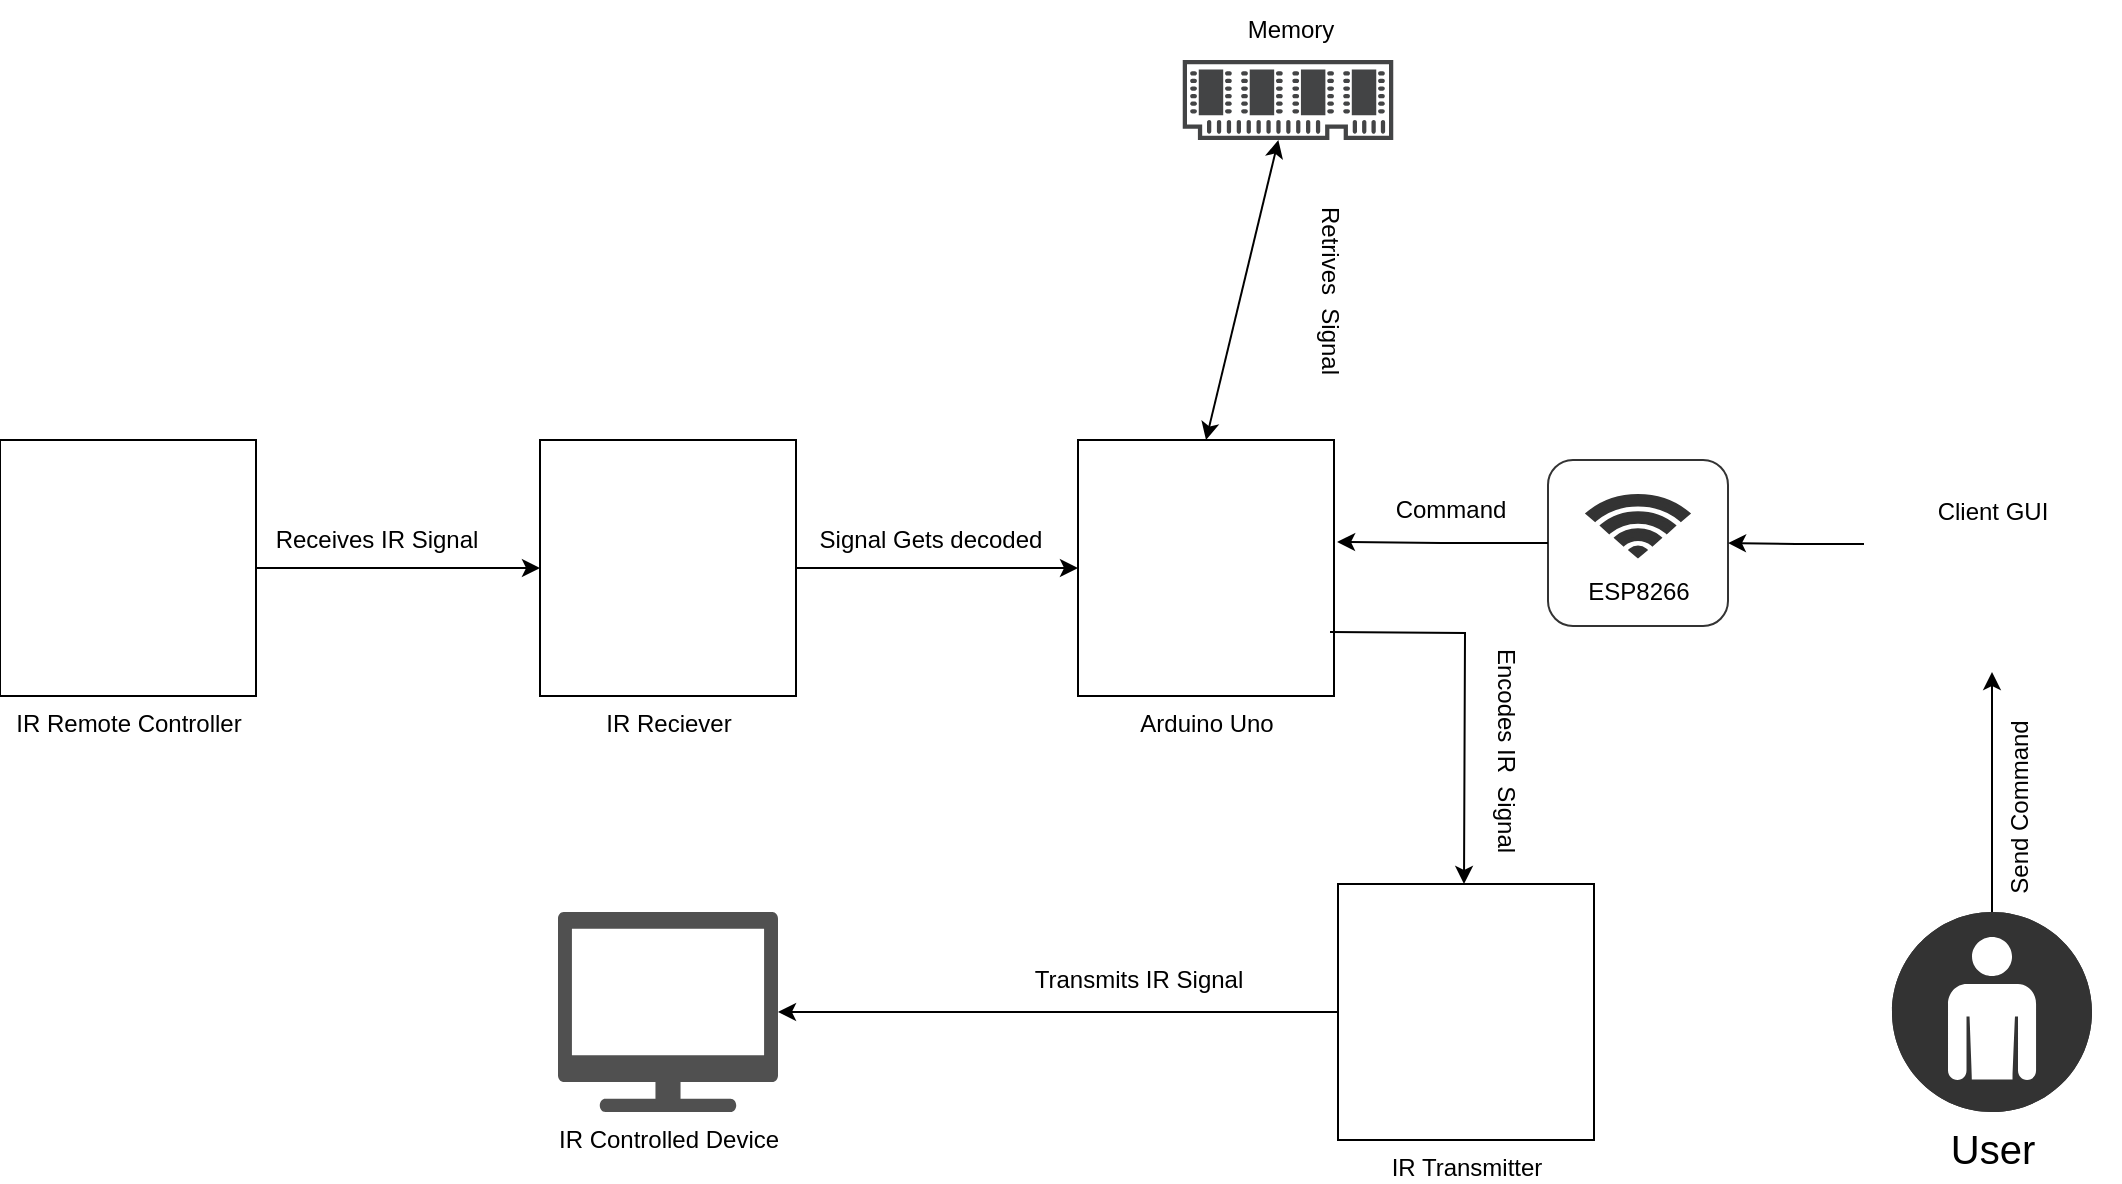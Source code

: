 <mxfile version="20.8.20" type="github">
  <diagram name="Page-1" id="PtQWVpbONN_IYpuJr706">
    <mxGraphModel dx="1760" dy="1994" grid="1" gridSize="10" guides="1" tooltips="1" connect="1" arrows="1" fold="1" page="1" pageScale="1" pageWidth="850" pageHeight="1100" math="0" shadow="0">
      <root>
        <mxCell id="0" />
        <mxCell id="1" parent="0" />
        <mxCell id="Wpa-RsL2ljYjHo5LuCvC-8" style="edgeStyle=orthogonalEdgeStyle;rounded=0;orthogonalLoop=1;jettySize=auto;html=1;" edge="1" parent="1" source="Wpa-RsL2ljYjHo5LuCvC-1" target="Wpa-RsL2ljYjHo5LuCvC-6">
          <mxGeometry relative="1" as="geometry" />
        </mxCell>
        <mxCell id="Wpa-RsL2ljYjHo5LuCvC-1" value="IR Remote Controller" style="shape=image;html=1;verticalAlign=top;verticalLabelPosition=bottom;labelBackgroundColor=#ffffff;imageAspect=0;aspect=fixed;image=https://cdn0.iconfinder.com/data/icons/electronics-line-style/64/Remote-128.png;rotation=0;imageBorder=default;" vertex="1" parent="1">
          <mxGeometry y="200" width="128" height="128" as="geometry" />
        </mxCell>
        <mxCell id="Wpa-RsL2ljYjHo5LuCvC-22" style="edgeStyle=orthogonalEdgeStyle;rounded=0;orthogonalLoop=1;jettySize=auto;html=1;exitX=1;exitY=0.75;exitDx=0;exitDy=0;entryX=0.5;entryY=0;entryDx=0;entryDy=0;" edge="1" parent="1">
          <mxGeometry relative="1" as="geometry">
            <mxPoint x="665" y="296" as="sourcePoint" />
            <mxPoint x="732" y="422" as="targetPoint" />
          </mxGeometry>
        </mxCell>
        <mxCell id="Wpa-RsL2ljYjHo5LuCvC-4" value="Arduino Uno" style="shape=image;html=1;verticalAlign=top;verticalLabelPosition=bottom;labelBackgroundColor=#ffffff;imageAspect=0;aspect=fixed;image=https://cdn2.iconfinder.com/data/icons/electronic-13/480/3-electronic-arduino-chipset-icon-2-128.png;imageBorder=default;" vertex="1" parent="1">
          <mxGeometry x="539" y="200" width="128" height="128" as="geometry" />
        </mxCell>
        <mxCell id="Wpa-RsL2ljYjHo5LuCvC-10" style="edgeStyle=orthogonalEdgeStyle;rounded=0;orthogonalLoop=1;jettySize=auto;html=1;exitX=1;exitY=0.5;exitDx=0;exitDy=0;entryX=0;entryY=0.5;entryDx=0;entryDy=0;" edge="1" parent="1" source="Wpa-RsL2ljYjHo5LuCvC-6" target="Wpa-RsL2ljYjHo5LuCvC-4">
          <mxGeometry relative="1" as="geometry" />
        </mxCell>
        <mxCell id="Wpa-RsL2ljYjHo5LuCvC-6" value="IR Reciever" style="shape=image;html=1;verticalAlign=top;verticalLabelPosition=bottom;labelBackgroundColor=#ffffff;imageAspect=0;aspect=fixed;image=https://cdn2.iconfinder.com/data/icons/electronic-13/480/6-electronic-led-icon-2-128.png;imageBorder=default;" vertex="1" parent="1">
          <mxGeometry x="270" y="200" width="128" height="128" as="geometry" />
        </mxCell>
        <mxCell id="Wpa-RsL2ljYjHo5LuCvC-11" value="Signal Gets decoded" style="text;html=1;align=center;verticalAlign=middle;resizable=0;points=[];autosize=1;strokeColor=none;fillColor=none;" vertex="1" parent="1">
          <mxGeometry x="400" y="235" width="130" height="30" as="geometry" />
        </mxCell>
        <mxCell id="Wpa-RsL2ljYjHo5LuCvC-13" value="" style="sketch=0;pointerEvents=1;shadow=0;dashed=0;html=1;strokeColor=none;fillColor=#434445;aspect=fixed;labelPosition=center;verticalLabelPosition=bottom;verticalAlign=top;align=center;outlineConnect=0;shape=mxgraph.vvd.memory;" vertex="1" parent="1">
          <mxGeometry x="591.37" y="10" width="105.26" height="40" as="geometry" />
        </mxCell>
        <mxCell id="Wpa-RsL2ljYjHo5LuCvC-16" value="Send Command" style="text;html=1;align=center;verticalAlign=middle;resizable=0;points=[];autosize=1;strokeColor=none;fillColor=none;rotation=-90;" vertex="1" parent="1">
          <mxGeometry x="955" y="369" width="110" height="30" as="geometry" />
        </mxCell>
        <mxCell id="Wpa-RsL2ljYjHo5LuCvC-26" style="edgeStyle=orthogonalEdgeStyle;rounded=0;orthogonalLoop=1;jettySize=auto;html=1;" edge="1" parent="1" source="Wpa-RsL2ljYjHo5LuCvC-24" target="Wpa-RsL2ljYjHo5LuCvC-25">
          <mxGeometry relative="1" as="geometry" />
        </mxCell>
        <mxCell id="Wpa-RsL2ljYjHo5LuCvC-24" value="IR Transmitter" style="shape=image;html=1;verticalAlign=top;verticalLabelPosition=bottom;labelBackgroundColor=#ffffff;imageAspect=0;aspect=fixed;image=https://cdn2.iconfinder.com/data/icons/electronic-13/480/6-electronic-led-icon-2-128.png;imageBorder=default;" vertex="1" parent="1">
          <mxGeometry x="669" y="422" width="128" height="128" as="geometry" />
        </mxCell>
        <mxCell id="Wpa-RsL2ljYjHo5LuCvC-25" value="IR Controlled Device" style="sketch=0;pointerEvents=1;shadow=0;dashed=0;html=1;strokeColor=none;fillColor=#505050;labelPosition=center;verticalLabelPosition=bottom;verticalAlign=top;outlineConnect=0;align=center;shape=mxgraph.office.devices.tv;" vertex="1" parent="1">
          <mxGeometry x="279" y="436" width="110" height="100" as="geometry" />
        </mxCell>
        <mxCell id="Wpa-RsL2ljYjHo5LuCvC-27" value="Transmits IR Signal" style="text;html=1;align=center;verticalAlign=middle;resizable=0;points=[];autosize=1;strokeColor=none;fillColor=none;" vertex="1" parent="1">
          <mxGeometry x="504" y="455" width="130" height="30" as="geometry" />
        </mxCell>
        <mxCell id="Wpa-RsL2ljYjHo5LuCvC-30" value="Receives IR Signal" style="text;html=1;align=center;verticalAlign=middle;resizable=0;points=[];autosize=1;strokeColor=none;fillColor=none;" vertex="1" parent="1">
          <mxGeometry x="128" y="235" width="120" height="30" as="geometry" />
        </mxCell>
        <mxCell id="Wpa-RsL2ljYjHo5LuCvC-77" style="edgeStyle=orthogonalEdgeStyle;rounded=0;orthogonalLoop=1;jettySize=auto;html=1;exitX=0.5;exitY=0;exitDx=0;exitDy=0;exitPerimeter=0;entryX=0.5;entryY=1;entryDx=0;entryDy=0;fontSize=12;" edge="1" parent="1" source="Wpa-RsL2ljYjHo5LuCvC-36" target="Wpa-RsL2ljYjHo5LuCvC-34">
          <mxGeometry relative="1" as="geometry" />
        </mxCell>
        <mxCell id="Wpa-RsL2ljYjHo5LuCvC-36" value="&lt;font style=&quot;font-size: 20px;&quot;&gt;User&lt;/font&gt;" style="fillColor=#333333;verticalLabelPosition=bottom;sketch=0;html=1;strokeColor=#ffffff;verticalAlign=top;align=center;points=[[0.145,0.145,0],[0.5,0,0],[0.855,0.145,0],[1,0.5,0],[0.855,0.855,0],[0.5,1,0],[0.145,0.855,0],[0,0.5,0]];pointerEvents=1;shape=mxgraph.cisco_safe.compositeIcon;bgIcon=ellipse;resIcon=mxgraph.cisco_safe.capability.user;" vertex="1" parent="1">
          <mxGeometry x="946" y="436" width="100" height="100" as="geometry" />
        </mxCell>
        <mxCell id="Wpa-RsL2ljYjHo5LuCvC-54" value="Memory" style="text;html=1;align=center;verticalAlign=middle;resizable=0;points=[];autosize=1;strokeColor=none;fillColor=none;fontSize=12;" vertex="1" parent="1">
          <mxGeometry x="610" y="-20" width="70" height="30" as="geometry" />
        </mxCell>
        <mxCell id="Wpa-RsL2ljYjHo5LuCvC-60" value="" style="group" vertex="1" connectable="0" parent="1">
          <mxGeometry x="774" y="210" width="90" height="83" as="geometry" />
        </mxCell>
        <mxCell id="Wpa-RsL2ljYjHo5LuCvC-57" value="" style="html=1;verticalLabelPosition=bottom;align=center;labelBackgroundColor=#ffffff;verticalAlign=top;strokeWidth=2;strokeColor=#333333;shadow=0;dashed=0;shape=mxgraph.ios7.icons.wifi;pointerEvents=1;fontSize=12;fillColor=#333333;movable=1;resizable=1;rotatable=1;deletable=1;editable=1;locked=0;connectable=1;" vertex="1" parent="Wpa-RsL2ljYjHo5LuCvC-60">
          <mxGeometry x="20" y="18" width="50" height="30" as="geometry" />
        </mxCell>
        <mxCell id="Wpa-RsL2ljYjHo5LuCvC-58" value="" style="rounded=1;whiteSpace=wrap;html=1;strokeColor=#333333;fontSize=12;fillColor=none;movable=1;resizable=1;rotatable=1;deletable=1;editable=1;locked=0;connectable=1;" vertex="1" parent="Wpa-RsL2ljYjHo5LuCvC-60">
          <mxGeometry width="90" height="83" as="geometry" />
        </mxCell>
        <mxCell id="Wpa-RsL2ljYjHo5LuCvC-59" value="&lt;span id=&quot;docs-internal-guid-68e5acaf-7fff-2402-3c45-6078d69f52d8&quot;&gt;&lt;/span&gt;&lt;span id=&quot;docs-internal-guid-68e5acaf-7fff-2402-3c45-6078d69f52d8&quot;&gt;&lt;/span&gt;ESP8266&lt;br&gt;" style="text;html=1;align=center;verticalAlign=middle;resizable=1;points=[];autosize=1;strokeColor=none;fillColor=none;fontSize=12;movable=1;rotatable=1;deletable=1;editable=1;locked=0;connectable=1;" vertex="1" parent="Wpa-RsL2ljYjHo5LuCvC-60">
          <mxGeometry x="10" y="51" width="70" height="30" as="geometry" />
        </mxCell>
        <mxCell id="Wpa-RsL2ljYjHo5LuCvC-65" value="" style="endArrow=classic;startArrow=classic;html=1;rounded=0;fontSize=12;exitX=0.5;exitY=0;exitDx=0;exitDy=0;" edge="1" parent="1" source="Wpa-RsL2ljYjHo5LuCvC-4" target="Wpa-RsL2ljYjHo5LuCvC-13">
          <mxGeometry width="50" height="50" relative="1" as="geometry">
            <mxPoint x="860" y="260" as="sourcePoint" />
            <mxPoint x="910" y="210" as="targetPoint" />
          </mxGeometry>
        </mxCell>
        <mxCell id="Wpa-RsL2ljYjHo5LuCvC-66" value="Retrives&amp;nbsp; Signal" style="text;html=1;align=center;verticalAlign=middle;resizable=0;points=[];autosize=1;strokeColor=none;fillColor=none;rotation=90;" vertex="1" parent="1">
          <mxGeometry x="610" y="110" width="110" height="30" as="geometry" />
        </mxCell>
        <mxCell id="Wpa-RsL2ljYjHo5LuCvC-67" value="Encodes IR&amp;nbsp; Signal" style="text;html=1;align=center;verticalAlign=middle;resizable=0;points=[];autosize=1;strokeColor=none;fillColor=none;rotation=90;" vertex="1" parent="1">
          <mxGeometry x="688" y="340" width="130" height="30" as="geometry" />
        </mxCell>
        <mxCell id="Wpa-RsL2ljYjHo5LuCvC-68" style="edgeStyle=orthogonalEdgeStyle;rounded=0;orthogonalLoop=1;jettySize=auto;html=1;entryX=1.012;entryY=0.398;entryDx=0;entryDy=0;entryPerimeter=0;fontSize=12;" edge="1" parent="1" source="Wpa-RsL2ljYjHo5LuCvC-58" target="Wpa-RsL2ljYjHo5LuCvC-4">
          <mxGeometry relative="1" as="geometry" />
        </mxCell>
        <mxCell id="Wpa-RsL2ljYjHo5LuCvC-69" value="&lt;font style=&quot;font-size: 12px;&quot;&gt;Command&lt;/font&gt;" style="text;html=1;align=center;verticalAlign=middle;resizable=0;points=[];autosize=1;strokeColor=none;fillColor=none;fontSize=12;" vertex="1" parent="1">
          <mxGeometry x="685" y="220" width="80" height="30" as="geometry" />
        </mxCell>
        <mxCell id="Wpa-RsL2ljYjHo5LuCvC-75" value="" style="group" vertex="1" connectable="0" parent="1">
          <mxGeometry x="932" y="188" width="128" height="128" as="geometry" />
        </mxCell>
        <mxCell id="Wpa-RsL2ljYjHo5LuCvC-34" value="" style="shape=image;html=1;verticalAlign=top;verticalLabelPosition=bottom;labelBackgroundColor=#ffffff;imageAspect=0;aspect=fixed;image=https://cdn4.iconfinder.com/data/icons/48-bubbles/48/29.Mac-128.png;strokeColor=#000000;" vertex="1" parent="Wpa-RsL2ljYjHo5LuCvC-75">
          <mxGeometry width="128" height="128" as="geometry" />
        </mxCell>
        <mxCell id="Wpa-RsL2ljYjHo5LuCvC-72" value="Client GUI" style="text;html=1;align=center;verticalAlign=middle;resizable=0;points=[];autosize=1;strokeColor=none;fillColor=none;fontSize=12;" vertex="1" parent="Wpa-RsL2ljYjHo5LuCvC-75">
          <mxGeometry x="24" y="33" width="80" height="30" as="geometry" />
        </mxCell>
        <mxCell id="Wpa-RsL2ljYjHo5LuCvC-76" style="edgeStyle=orthogonalEdgeStyle;rounded=0;orthogonalLoop=1;jettySize=auto;html=1;entryX=1;entryY=0.5;entryDx=0;entryDy=0;fontSize=12;" edge="1" parent="1" source="Wpa-RsL2ljYjHo5LuCvC-34" target="Wpa-RsL2ljYjHo5LuCvC-58">
          <mxGeometry relative="1" as="geometry" />
        </mxCell>
      </root>
    </mxGraphModel>
  </diagram>
</mxfile>
